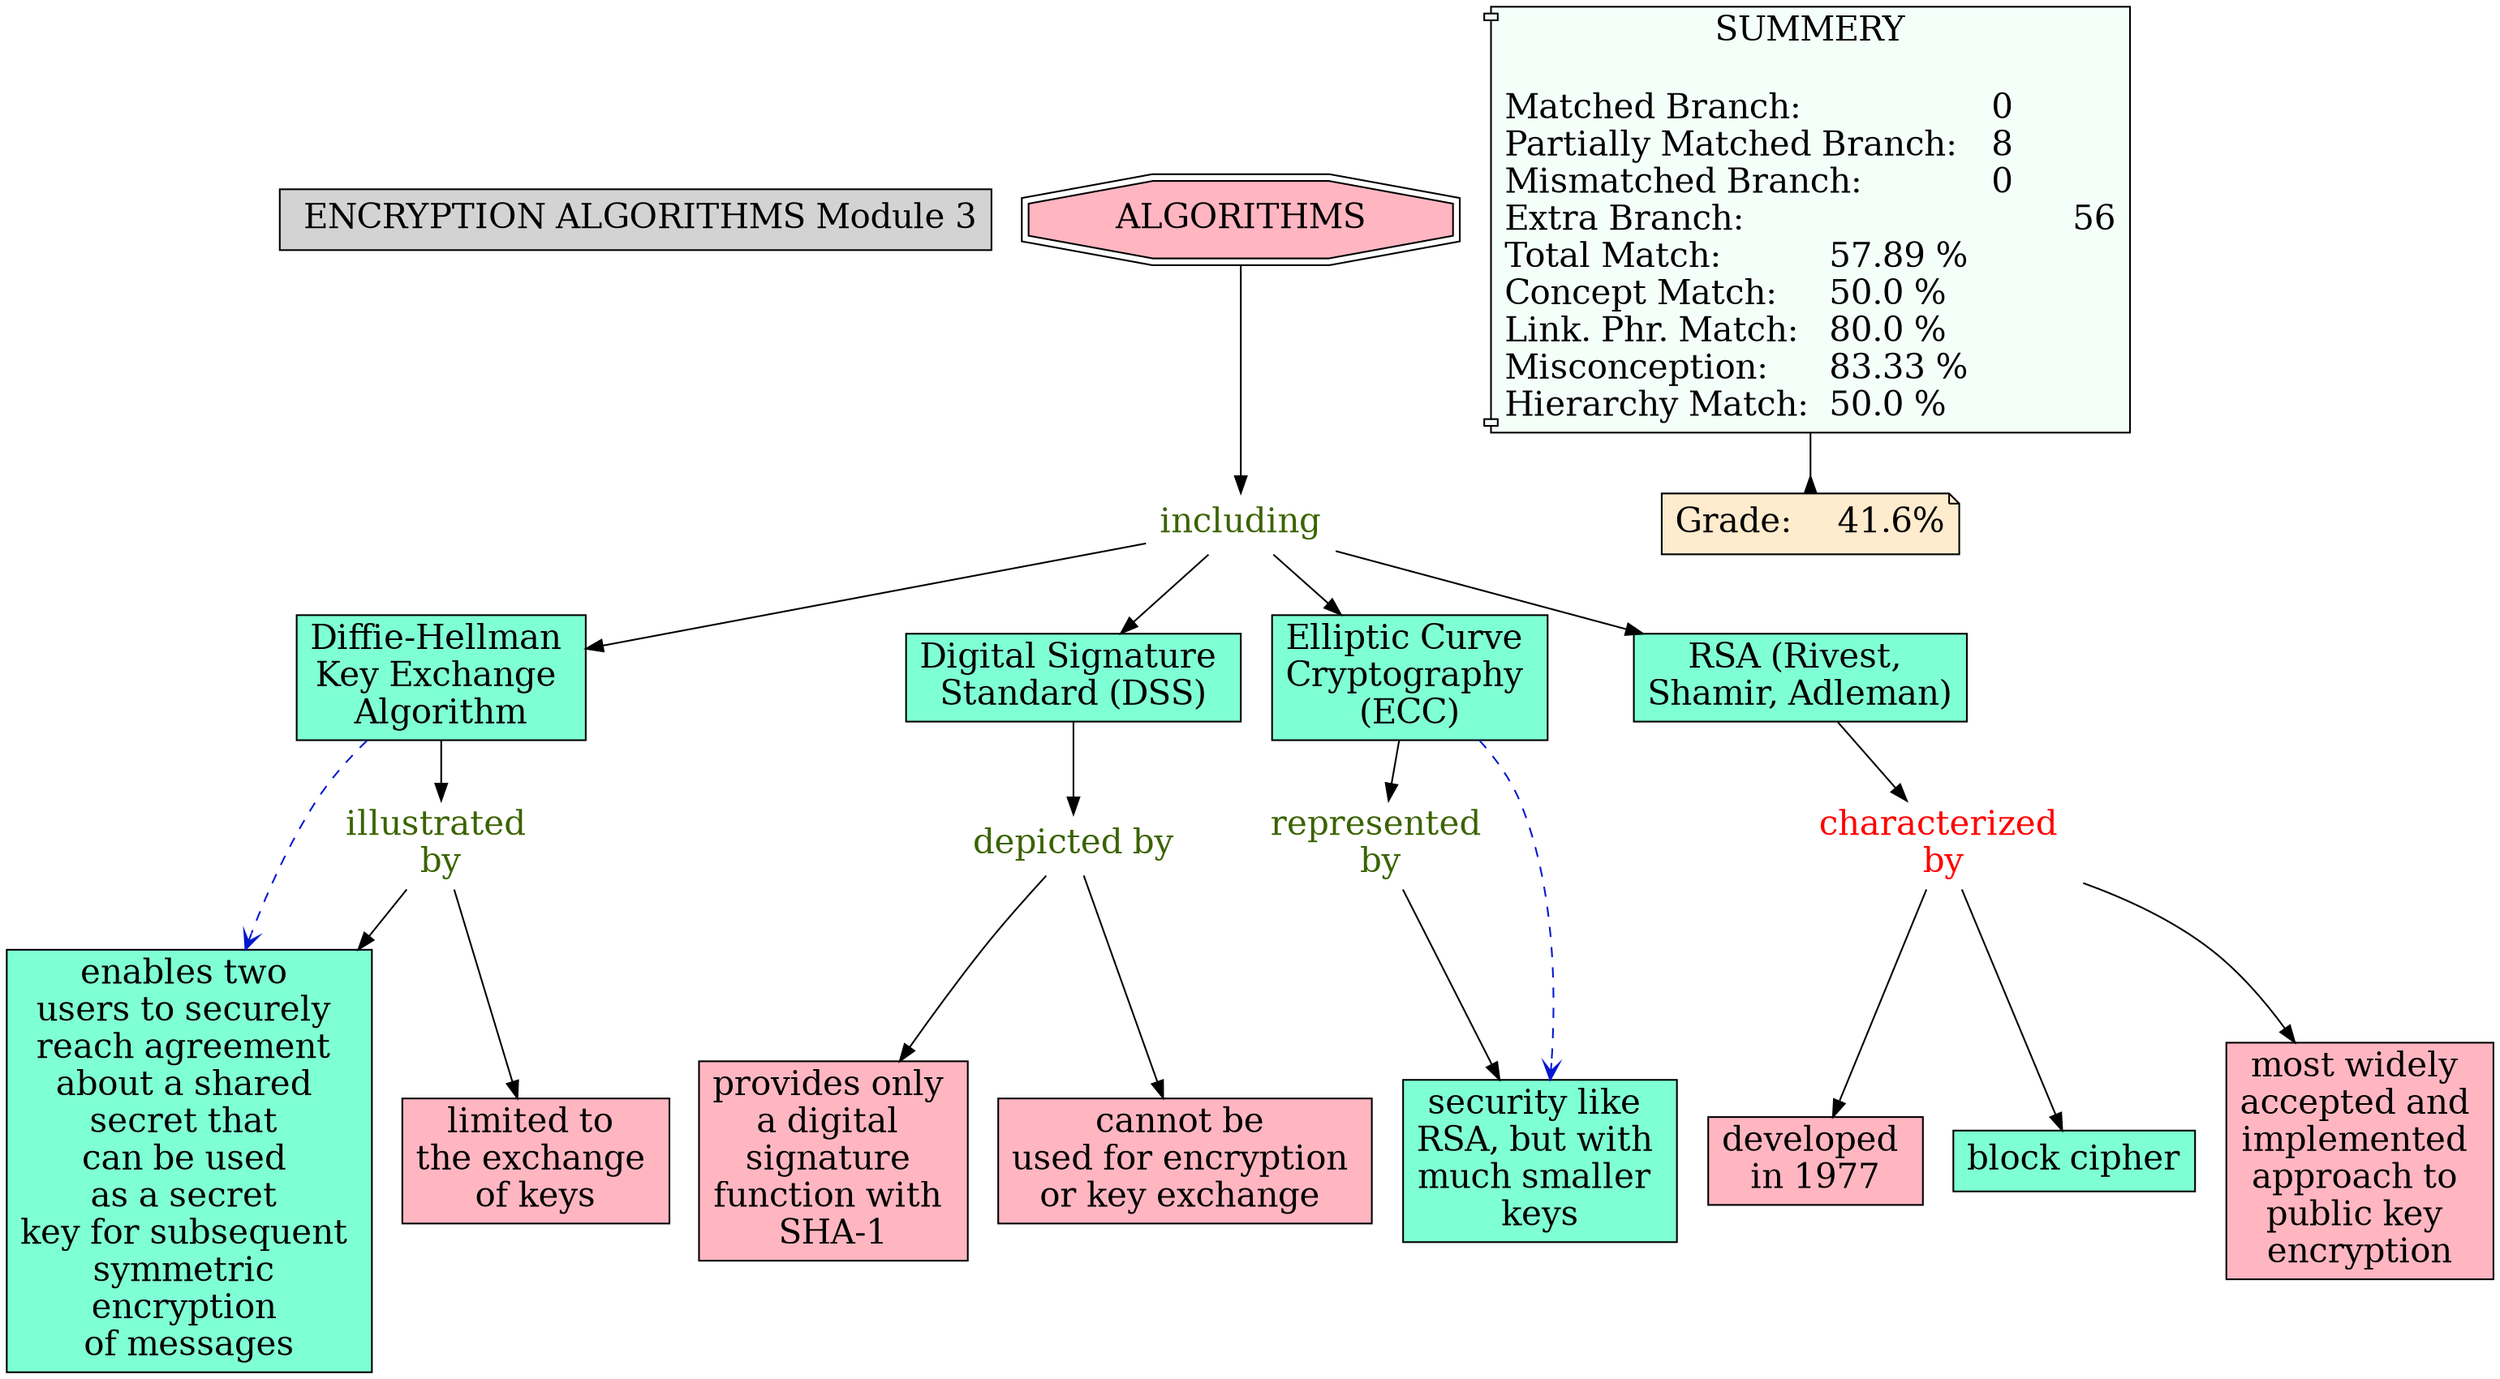 // The Round Table
digraph {
	"1S3ZPSPPG-LZQ0R8-S4D" [label=" ENCRYPTION ALGORITHMS Module 3" Gsplines=true fontsize=20 shape=rect style=filled]
	"1S46WN92G-1ZJV5CF-137" [label="Diffie-Hellman 
Key Exchange 
Algorithm" Gsplines=true fillcolor=aquamarine fontsize=20 shape=rect style=filled]
	"1S46X506K-230G0M1-212" [label="illustrated 
by" Gsplines=true fontcolor="#3B6300" fontsize=20 shape=none]
	"1S46WN92G-1ZJV5CF-137" -> "1S46X506K-230G0M1-212" [constraint=true]
	"1S46X506K-230G0M1-212" [label="illustrated 
by" Gsplines=true fontcolor="#3B6300" fontsize=20 shape=none]
	"1S46WR00F-28N0SL8-15T" [label="enables two 
users to securely 
reach agreement 
about a shared 
secret that 
can be used 
as a secret 
key for subsequent 
symmetric 
encryption 
of messages
" Gsplines=true fillcolor=aquamarine fontsize=20 shape=rect style=filled]
	"1S46X506K-230G0M1-212" -> "1S46WR00F-28N0SL8-15T" [constraint=true]
	"1S46WP9P2-1G04ZZ7-141" [label="characterized 
by" Gsplines=true fontcolor=red fontsize=20 shape=none]
	"1S46WKZG6-Y9QYWD-W7" [label="developed 
in 1977" Gsplines=true fillcolor="#FFB6C1" fontsize=20 shape=rect style=filled]
	"1S46WP9P2-1G04ZZ7-141" -> "1S46WKZG6-Y9QYWD-W7" [constraint=true]
	"1S46WNC2T-D4YWV9-13C" [label="Digital Signature 
Standard (DSS)
" Gsplines=true fillcolor=aquamarine fontsize=20 shape=rect style=filled]
	"1S46X545F-277XQVZ-21C" [label="depicted by
" Gsplines=true fontcolor="#3B6300" fontsize=20 shape=none]
	"1S46WNC2T-D4YWV9-13C" -> "1S46X545F-277XQVZ-21C" [constraint=true]
	"1S46WP9P2-1G04ZZ7-141" [label="characterized 
by" Gsplines=true fontcolor=red fontsize=20 shape=none]
	"1S46WLCL3-RXSYRT-Y6" [label="block cipher
" Gsplines=true fillcolor=aquamarine fontsize=20 shape=rect style=filled]
	"1S46WP9P2-1G04ZZ7-141" -> "1S46WLCL3-RXSYRT-Y6" [constraint=true]
	"1S46WNF1H-1HTVSKX-13H" [label="Elliptic Curve 
Cryptography 
(ECC)" Gsplines=true fillcolor=aquamarine fontsize=20 shape=rect style=filled]
	"1S46X57HV-2871GB-21N" [label="represented 
by" Gsplines=true fontcolor="#3B6300" fontsize=20 shape=none]
	"1S46WNF1H-1HTVSKX-13H" -> "1S46X57HV-2871GB-21N" [constraint=true]
	"1S46WV0XD-RN2FKH-1M6" [label=ALGORITHMS Gsplines=true fillcolor="#FFB6C1" fontsize=20 shape=doubleoctagon style=filled]
	"1S46WV9SB-8CWRS1-1MH" [label=including Gsplines=true fontcolor="#3B6300" fontsize=20 shape=none]
	"1S46WV0XD-RN2FKH-1M6" -> "1S46WV9SB-8CWRS1-1MH" [constraint=true]
	"1S46WP9P2-1G04ZZ7-141" [label="characterized 
by" Gsplines=true fontcolor=red fontsize=20 shape=none]
	"1S46WL9S7-1F91ZB6-Y2" [label="most widely 
accepted and 
implemented 
approach to 
public key 
encryption" Gsplines=true fillcolor="#FFB6C1" fontsize=20 shape=rect style=filled]
	"1S46WP9P2-1G04ZZ7-141" -> "1S46WL9S7-1F91ZB6-Y2" [constraint=true]
	"1S46WL4TK-2D2WM3Y-XX" [label="RSA (Rivest, 
Shamir, Adleman)
" Gsplines=true fillcolor=aquamarine fontsize=20 shape=rect style=filled]
	"1S46WP9P2-1G04ZZ7-141" [label="characterized 
by" Gsplines=true fontcolor=red fontsize=20 shape=none]
	"1S46WL4TK-2D2WM3Y-XX" -> "1S46WP9P2-1G04ZZ7-141" [constraint=true]
	"1S46X506K-230G0M1-212" [label="illustrated 
by" Gsplines=true fontcolor="#3B6300" fontsize=20 shape=none]
	"1S46WR3BQ-1BHDDBP-16M" [label="limited to 
the exchange 
of keys" Gsplines=true fillcolor="#FFB6C1" fontsize=20 shape=rect style=filled]
	"1S46X506K-230G0M1-212" -> "1S46WR3BQ-1BHDDBP-16M" [constraint=true]
	"1S46X545F-277XQVZ-21C" [label="depicted by
" Gsplines=true fontcolor="#3B6300" fontsize=20 shape=none]
	"1S46WRKNS-1H7YJXN-175" [label="provides only 
a digital 
signature 
function with 
SHA-1" Gsplines=true fillcolor="#FFB6C1" fontsize=20 shape=rect style=filled]
	"1S46X545F-277XQVZ-21C" -> "1S46WRKNS-1H7YJXN-175" [constraint=true]
	"1S46X57HV-2871GB-21N" [label="represented 
by" Gsplines=true fontcolor="#3B6300" fontsize=20 shape=none]
	"1S46WS8JG-CHGBN3-1CD" [label="security like 
RSA, but with 
much smaller 
keys" Gsplines=true fillcolor=aquamarine fontsize=20 shape=rect style=filled]
	"1S46X57HV-2871GB-21N" -> "1S46WS8JG-CHGBN3-1CD" [constraint=true]
	"1S46WV9SB-8CWRS1-1MH" [label=including Gsplines=true fontcolor="#3B6300" fontsize=20 shape=none]
	"1S46WNC2T-D4YWV9-13C" [label="Digital Signature 
Standard (DSS)
" Gsplines=true fillcolor=aquamarine fontsize=20 shape=rect style=filled]
	"1S46WV9SB-8CWRS1-1MH" -> "1S46WNC2T-D4YWV9-13C" [constraint=true]
	"1S46WV9SB-8CWRS1-1MH" [label=including Gsplines=true fontcolor="#3B6300" fontsize=20 shape=none]
	"1S46WL4TK-2D2WM3Y-XX" [label="RSA (Rivest, 
Shamir, Adleman)
" Gsplines=true fillcolor=aquamarine fontsize=20 shape=rect style=filled]
	"1S46WV9SB-8CWRS1-1MH" -> "1S46WL4TK-2D2WM3Y-XX" [constraint=true]
	"1S46WV9SB-8CWRS1-1MH" [label=including Gsplines=true fontcolor="#3B6300" fontsize=20 shape=none]
	"1S46WNF1H-1HTVSKX-13H" [label="Elliptic Curve 
Cryptography 
(ECC)" Gsplines=true fillcolor=aquamarine fontsize=20 shape=rect style=filled]
	"1S46WV9SB-8CWRS1-1MH" -> "1S46WNF1H-1HTVSKX-13H" [constraint=true]
	"1S46X545F-277XQVZ-21C" [label="depicted by
" Gsplines=true fontcolor="#3B6300" fontsize=20 shape=none]
	"1S46WRT6K-GV4BQX-1BT" [label="cannot be 
used for encryption 
or key exchange 
" Gsplines=true fillcolor="#FFB6C1" fontsize=20 shape=rect style=filled]
	"1S46X545F-277XQVZ-21C" -> "1S46WRT6K-GV4BQX-1BT" [constraint=true]
	"1S46WV9SB-8CWRS1-1MH" [label=including Gsplines=true fontcolor="#3B6300" fontsize=20 shape=none]
	"1S46WN92G-1ZJV5CF-137" [label="Diffie-Hellman 
Key Exchange 
Algorithm" Gsplines=true fillcolor=aquamarine fontsize=20 shape=rect style=filled]
	"1S46WV9SB-8CWRS1-1MH" -> "1S46WN92G-1ZJV5CF-137" [constraint=true]
	Stat [label="SUMMERY

Matched Branch:			0\lPartially Matched Branch:	8\lMismatched Branch:		0\lExtra Branch:				56\lTotal Match:		57.89 %\lConcept Match:	50.0 %\lLink. Phr. Match:	80.0 %\lMisconception:	83.33 %\lHierarchy Match:	50.0 %\l" Gsplines=true fillcolor="#F5FFFA" fontsize=20 shape=component style=filled]
	Grade [label="Grade:	41.6%" Gsplines=true fillcolor="#FFEBCD" fontsize=20 shape=note style=filled]
	Stat -> Grade [arrowhead=inv color=black constraint=true]
	"1S46WN92G-1ZJV5CF-137" -> "1S46WR00F-28N0SL8-15T" [arrowhead=open color="#0316D1" constraint=true style=dashed]
	"1S46WNF1H-1HTVSKX-13H" -> "1S46WS8JG-CHGBN3-1CD" [arrowhead=open color="#0316D1" constraint=true style=dashed]
}
